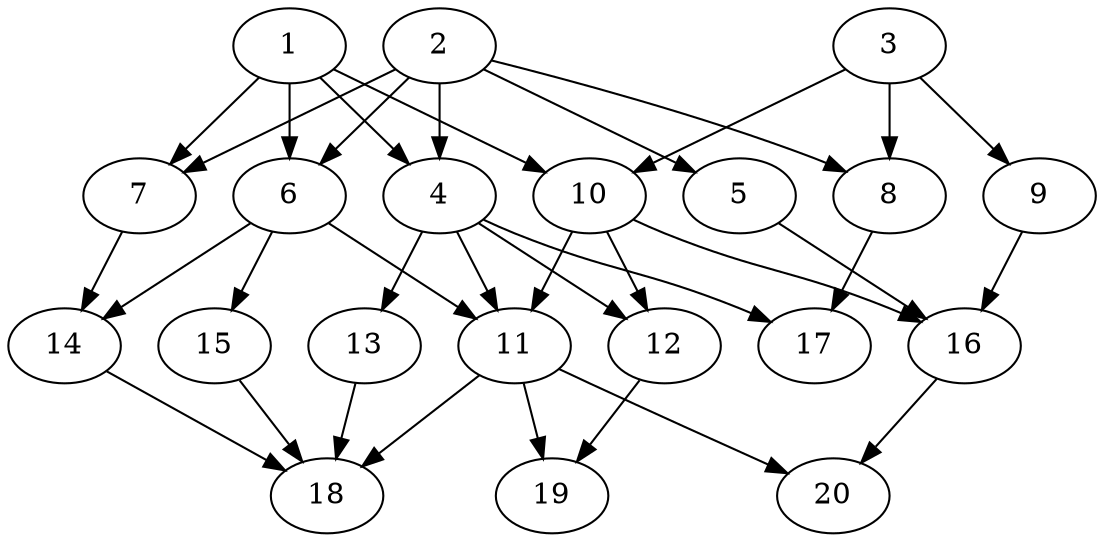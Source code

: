 // DAG automatically generated by daggen at Tue Jul 23 14:23:30 2019
// ./daggen --dot -n 20 --ccr 0.3 --fat 0.6 --regular 0.5 --density 0.6 --mindata 5242880 --maxdata 52428800 
digraph G {
  1 [size="42977280", alpha="0.14", expect_size="12893184"] 
  1 -> 4 [size ="12893184"]
  1 -> 6 [size ="12893184"]
  1 -> 7 [size ="12893184"]
  1 -> 10 [size ="12893184"]
  2 [size="164577280", alpha="0.07", expect_size="49373184"] 
  2 -> 4 [size ="49373184"]
  2 -> 5 [size ="49373184"]
  2 -> 6 [size ="49373184"]
  2 -> 7 [size ="49373184"]
  2 -> 8 [size ="49373184"]
  3 [size="159972693", alpha="0.06", expect_size="47991808"] 
  3 -> 8 [size ="47991808"]
  3 -> 9 [size ="47991808"]
  3 -> 10 [size ="47991808"]
  4 [size="44004693", alpha="0.02", expect_size="13201408"] 
  4 -> 11 [size ="13201408"]
  4 -> 12 [size ="13201408"]
  4 -> 13 [size ="13201408"]
  4 -> 17 [size ="13201408"]
  5 [size="41502720", alpha="0.17", expect_size="12450816"] 
  5 -> 16 [size ="12450816"]
  6 [size="162631680", alpha="0.13", expect_size="48789504"] 
  6 -> 11 [size ="48789504"]
  6 -> 14 [size ="48789504"]
  6 -> 15 [size ="48789504"]
  7 [size="156849493", alpha="0.19", expect_size="47054848"] 
  7 -> 14 [size ="47054848"]
  8 [size="58938027", alpha="0.20", expect_size="17681408"] 
  8 -> 17 [size ="17681408"]
  9 [size="40618667", alpha="0.07", expect_size="12185600"] 
  9 -> 16 [size ="12185600"]
  10 [size="49718613", alpha="0.03", expect_size="14915584"] 
  10 -> 11 [size ="14915584"]
  10 -> 12 [size ="14915584"]
  10 -> 16 [size ="14915584"]
  11 [size="160177493", alpha="0.18", expect_size="48053248"] 
  11 -> 18 [size ="48053248"]
  11 -> 19 [size ="48053248"]
  11 -> 20 [size ="48053248"]
  12 [size="115862187", alpha="0.18", expect_size="34758656"] 
  12 -> 19 [size ="34758656"]
  13 [size="169772373", alpha="0.06", expect_size="50931712"] 
  13 -> 18 [size ="50931712"]
  14 [size="56576000", alpha="0.13", expect_size="16972800"] 
  14 -> 18 [size ="16972800"]
  15 [size="70202027", alpha="0.08", expect_size="21060608"] 
  15 -> 18 [size ="21060608"]
  16 [size="45195947", alpha="0.17", expect_size="13558784"] 
  16 -> 20 [size ="13558784"]
  17 [size="145254400", alpha="0.16", expect_size="43576320"] 
  18 [size="137755307", alpha="0.20", expect_size="41326592"] 
  19 [size="137028267", alpha="0.08", expect_size="41108480"] 
  20 [size="36031147", alpha="0.12", expect_size="10809344"] 
}
